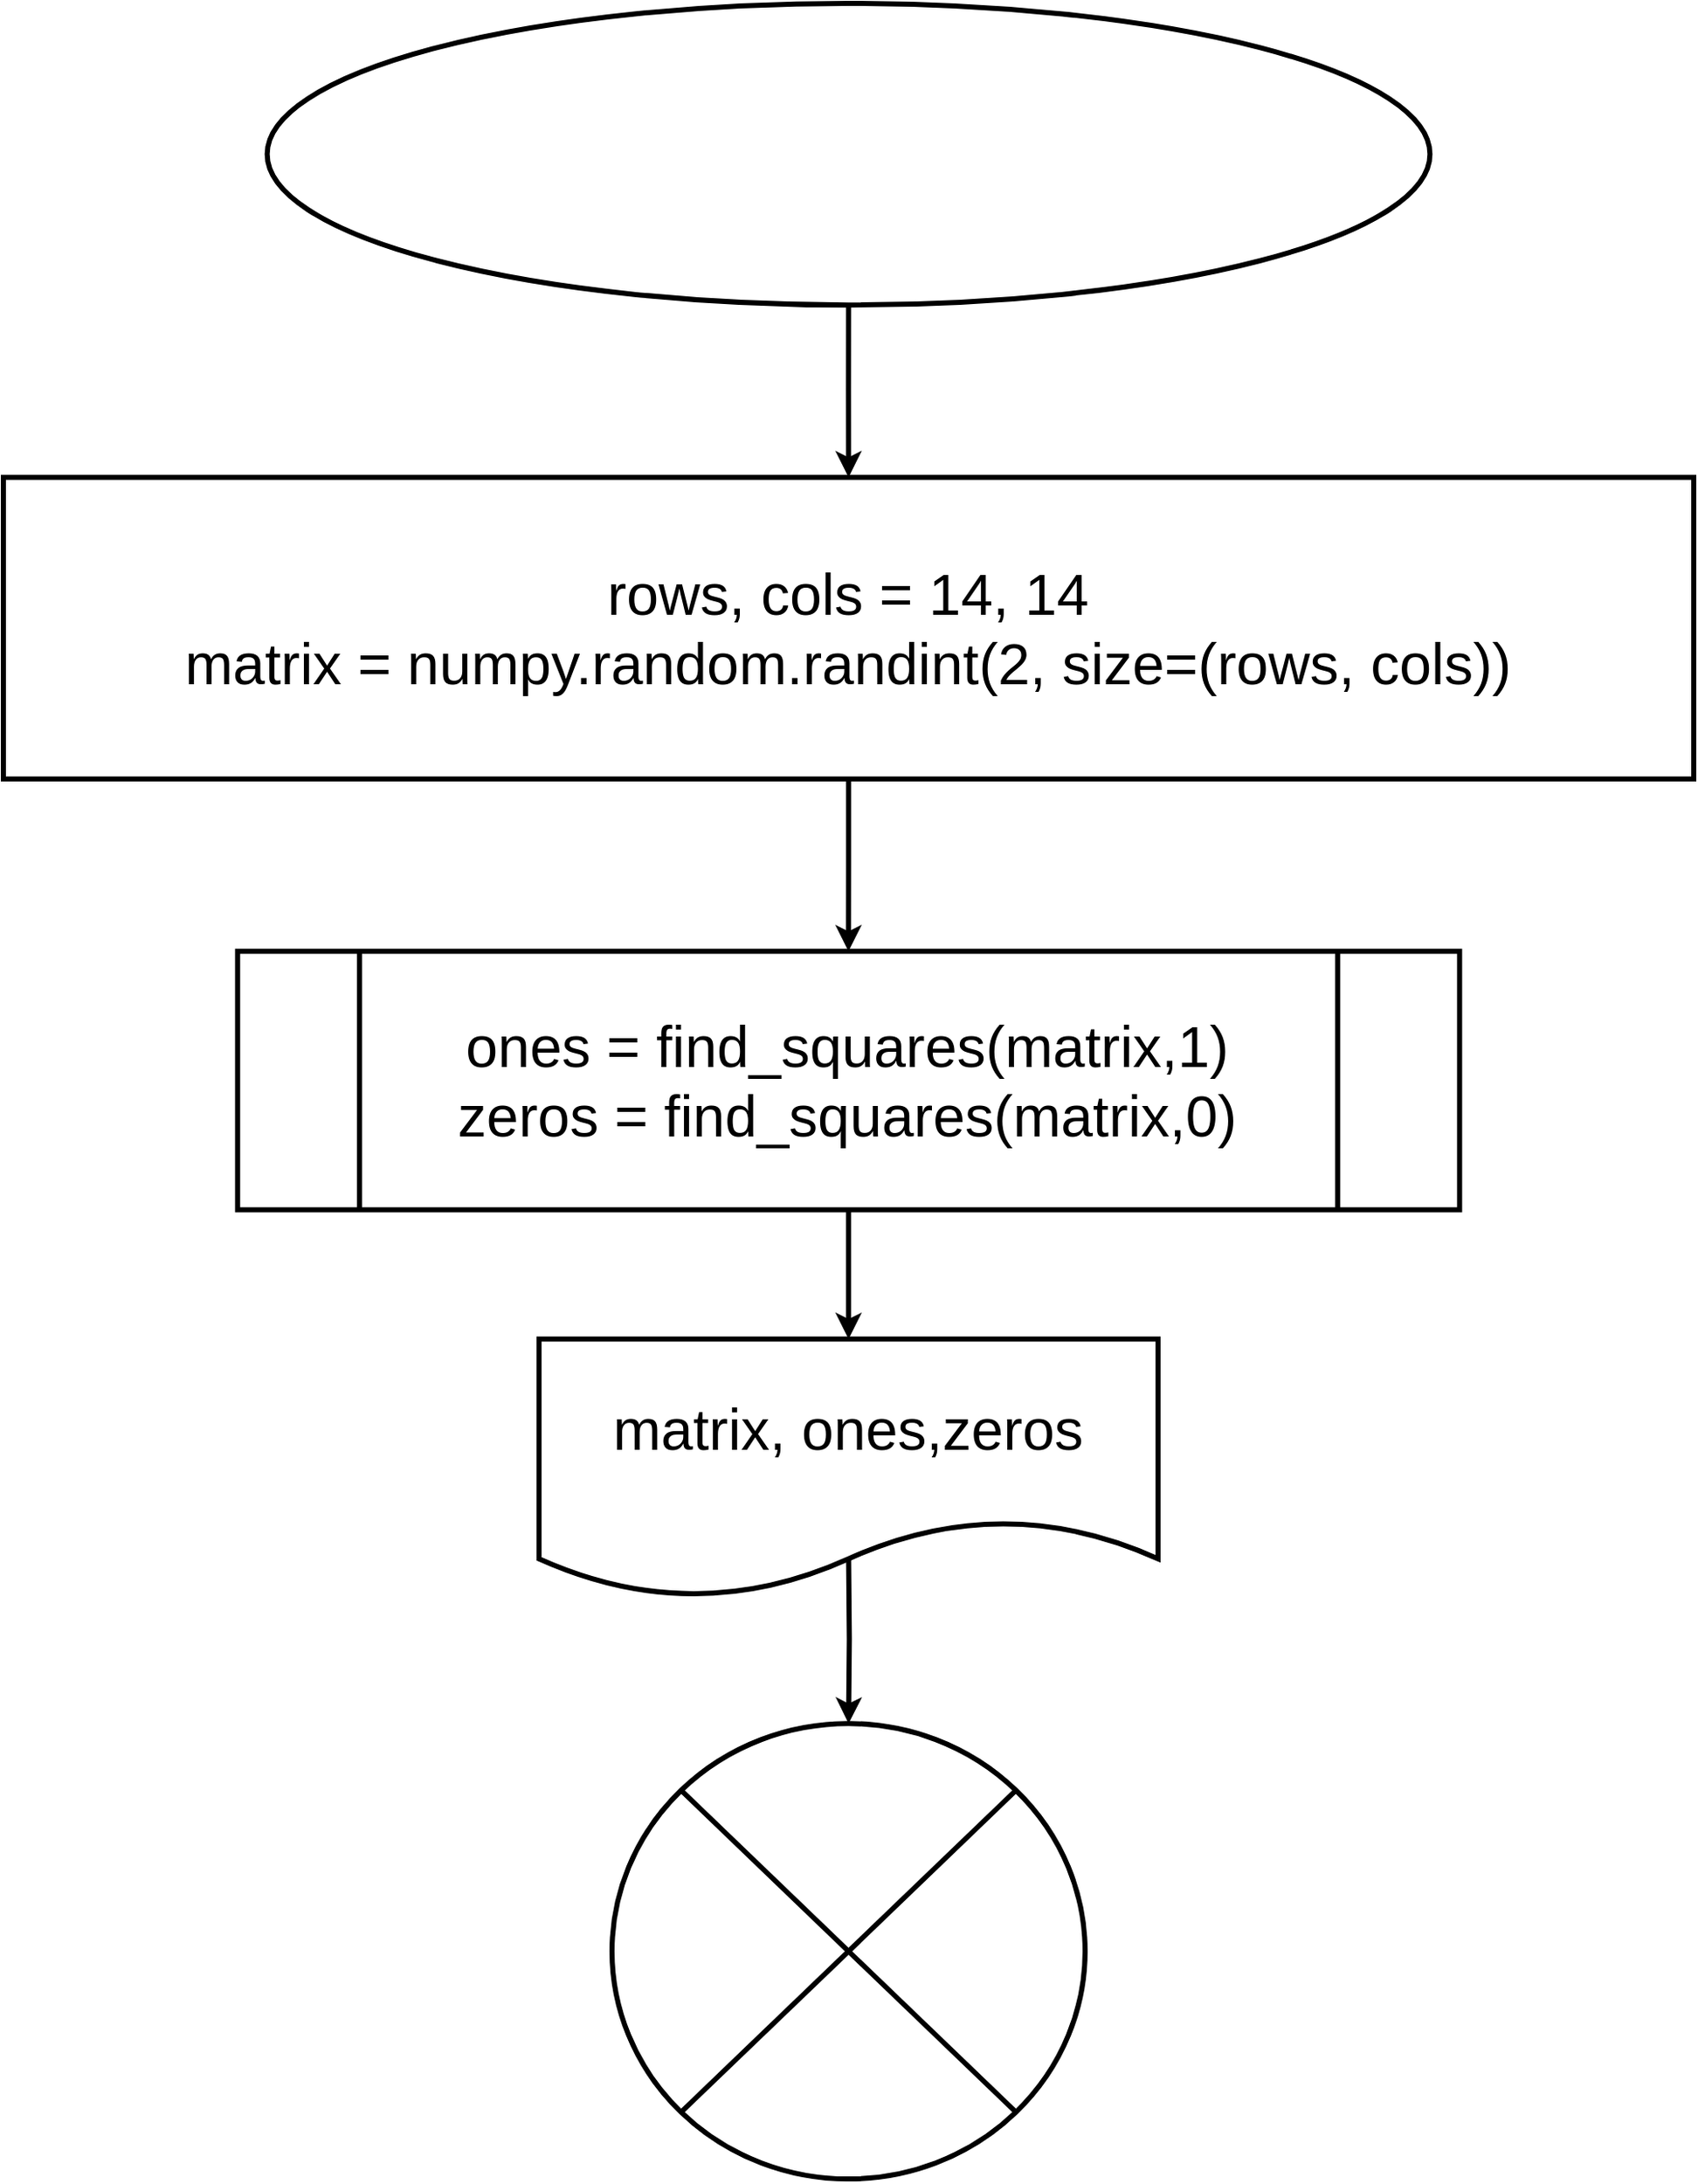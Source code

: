 <mxfile version="22.1.5" type="github">
  <diagram name="Page-1" id="_WRymvRkoG3cETiFd40b">
    <mxGraphModel dx="2728" dy="490" grid="1" gridSize="10" guides="1" tooltips="1" connect="1" arrows="1" fold="1" page="1" pageScale="1" pageWidth="850" pageHeight="1100" math="0" shadow="0">
      <root>
        <mxCell id="0" />
        <mxCell id="1" parent="0" />
        <mxCell id="84YBZ0UlIB5ulF4zyxSt-2" value="" style="ellipse;whiteSpace=wrap;html=1;strokeWidth=3;" vertex="1" parent="1">
          <mxGeometry x="699.51" y="2475.627" width="279.448" height="268.933" as="geometry" />
        </mxCell>
        <mxCell id="84YBZ0UlIB5ulF4zyxSt-3" value="" style="endArrow=none;html=1;rounded=0;exitX=0;exitY=1;exitDx=0;exitDy=0;entryX=1;entryY=0;entryDx=0;entryDy=0;strokeWidth=3;" edge="1" parent="1" source="84YBZ0UlIB5ulF4zyxSt-2" target="84YBZ0UlIB5ulF4zyxSt-2">
          <mxGeometry width="50" height="50" relative="1" as="geometry">
            <mxPoint x="1069.284" y="2509.243" as="sourcePoint" />
            <mxPoint x="1237.363" y="2341.16" as="targetPoint" />
          </mxGeometry>
        </mxCell>
        <mxCell id="84YBZ0UlIB5ulF4zyxSt-4" style="edgeStyle=orthogonalEdgeStyle;rounded=0;orthogonalLoop=1;jettySize=auto;html=1;entryX=0.5;entryY=0;entryDx=0;entryDy=0;strokeWidth=3;" edge="1" parent="1" target="84YBZ0UlIB5ulF4zyxSt-2">
          <mxGeometry relative="1" as="geometry">
            <mxPoint x="903.827" y="2408.393" as="targetPoint" />
            <mxPoint x="839.234" y="2374.777" as="sourcePoint" />
          </mxGeometry>
        </mxCell>
        <mxCell id="84YBZ0UlIB5ulF4zyxSt-5" value="" style="endArrow=none;html=1;rounded=0;exitX=1;exitY=1;exitDx=0;exitDy=0;entryX=0;entryY=0;entryDx=0;entryDy=0;strokeWidth=3;" edge="1" parent="1" source="84YBZ0UlIB5ulF4zyxSt-2" target="84YBZ0UlIB5ulF4zyxSt-2">
          <mxGeometry width="50" height="50" relative="1" as="geometry">
            <mxPoint x="1069.284" y="2509.243" as="sourcePoint" />
            <mxPoint x="1237.363" y="2341.16" as="targetPoint" />
          </mxGeometry>
        </mxCell>
        <mxCell id="84YBZ0UlIB5ulF4zyxSt-6" value="" style="ellipse;whiteSpace=wrap;html=1;strokeWidth=3;" vertex="1" parent="1">
          <mxGeometry x="495.815" y="1460" width="686.859" height="178.075" as="geometry" />
        </mxCell>
        <mxCell id="84YBZ0UlIB5ulF4zyxSt-7" value="&lt;div style=&quot;font-size: 34px;&quot;&gt;&lt;font style=&quot;font-size: 34px;&quot;&gt;rows, cols = 14, 14&lt;/font&gt;&lt;/div&gt;&lt;div style=&quot;font-size: 34px;&quot;&gt;&lt;font style=&quot;font-size: 34px;&quot;&gt;matrix = numpy.random.randint(2, size=(rows, cols))&lt;/font&gt;&lt;/div&gt;" style="rounded=0;whiteSpace=wrap;html=1;strokeWidth=3;" vertex="1" parent="1">
          <mxGeometry x="340" y="1739.832" width="998.49" height="178.075" as="geometry" />
        </mxCell>
        <mxCell id="84YBZ0UlIB5ulF4zyxSt-8" style="edgeStyle=orthogonalEdgeStyle;rounded=0;orthogonalLoop=1;jettySize=auto;html=1;exitX=0.5;exitY=1;exitDx=0;exitDy=0;strokeWidth=3;" edge="1" parent="1" source="84YBZ0UlIB5ulF4zyxSt-6" target="84YBZ0UlIB5ulF4zyxSt-7">
          <mxGeometry relative="1" as="geometry">
            <mxPoint x="840.941" y="1714.393" as="targetPoint" />
          </mxGeometry>
        </mxCell>
        <mxCell id="84YBZ0UlIB5ulF4zyxSt-9" value="&lt;font style=&quot;font-size: 34px;&quot;&gt;&lt;font style=&quot;font-size: 34px;&quot;&gt;matrix, ones,zeros&lt;/font&gt;&lt;/font&gt;" style="shape=document;whiteSpace=wrap;html=1;boundedLbl=1;strokeWidth=3;" vertex="1" parent="1">
          <mxGeometry x="656.388" y="2248.619" width="365.689" height="152.636" as="geometry" />
        </mxCell>
        <mxCell id="84YBZ0UlIB5ulF4zyxSt-10" style="edgeStyle=orthogonalEdgeStyle;rounded=0;orthogonalLoop=1;jettySize=auto;html=1;entryX=0.5;entryY=0;entryDx=0;entryDy=0;strokeWidth=3;" edge="1" parent="1" source="84YBZ0UlIB5ulF4zyxSt-11" target="84YBZ0UlIB5ulF4zyxSt-9">
          <mxGeometry relative="1" as="geometry" />
        </mxCell>
        <mxCell id="84YBZ0UlIB5ulF4zyxSt-11" value="&lt;div style=&quot;font-size: 34px;&quot;&gt;&lt;font style=&quot;font-size: 34px;&quot;&gt;ones = find_squares(matrix,1)&lt;/font&gt;&lt;/div&gt;&lt;div style=&quot;font-size: 34px;&quot;&gt;&lt;font style=&quot;font-size: 34px;&quot;&gt;zeros = find_squares(matrix,0)&lt;/font&gt;&lt;/div&gt;" style="shape=process;whiteSpace=wrap;html=1;backgroundOutline=1;strokeWidth=3;" vertex="1" parent="1">
          <mxGeometry x="478.339" y="2019.665" width="721.838" height="152.636" as="geometry" />
        </mxCell>
        <mxCell id="84YBZ0UlIB5ulF4zyxSt-12" style="edgeStyle=orthogonalEdgeStyle;rounded=0;orthogonalLoop=1;jettySize=auto;html=1;strokeWidth=3;" edge="1" parent="1" source="84YBZ0UlIB5ulF4zyxSt-7" target="84YBZ0UlIB5ulF4zyxSt-11">
          <mxGeometry relative="1" as="geometry">
            <mxPoint x="842.425" y="1994.226" as="targetPoint" />
          </mxGeometry>
        </mxCell>
      </root>
    </mxGraphModel>
  </diagram>
</mxfile>

